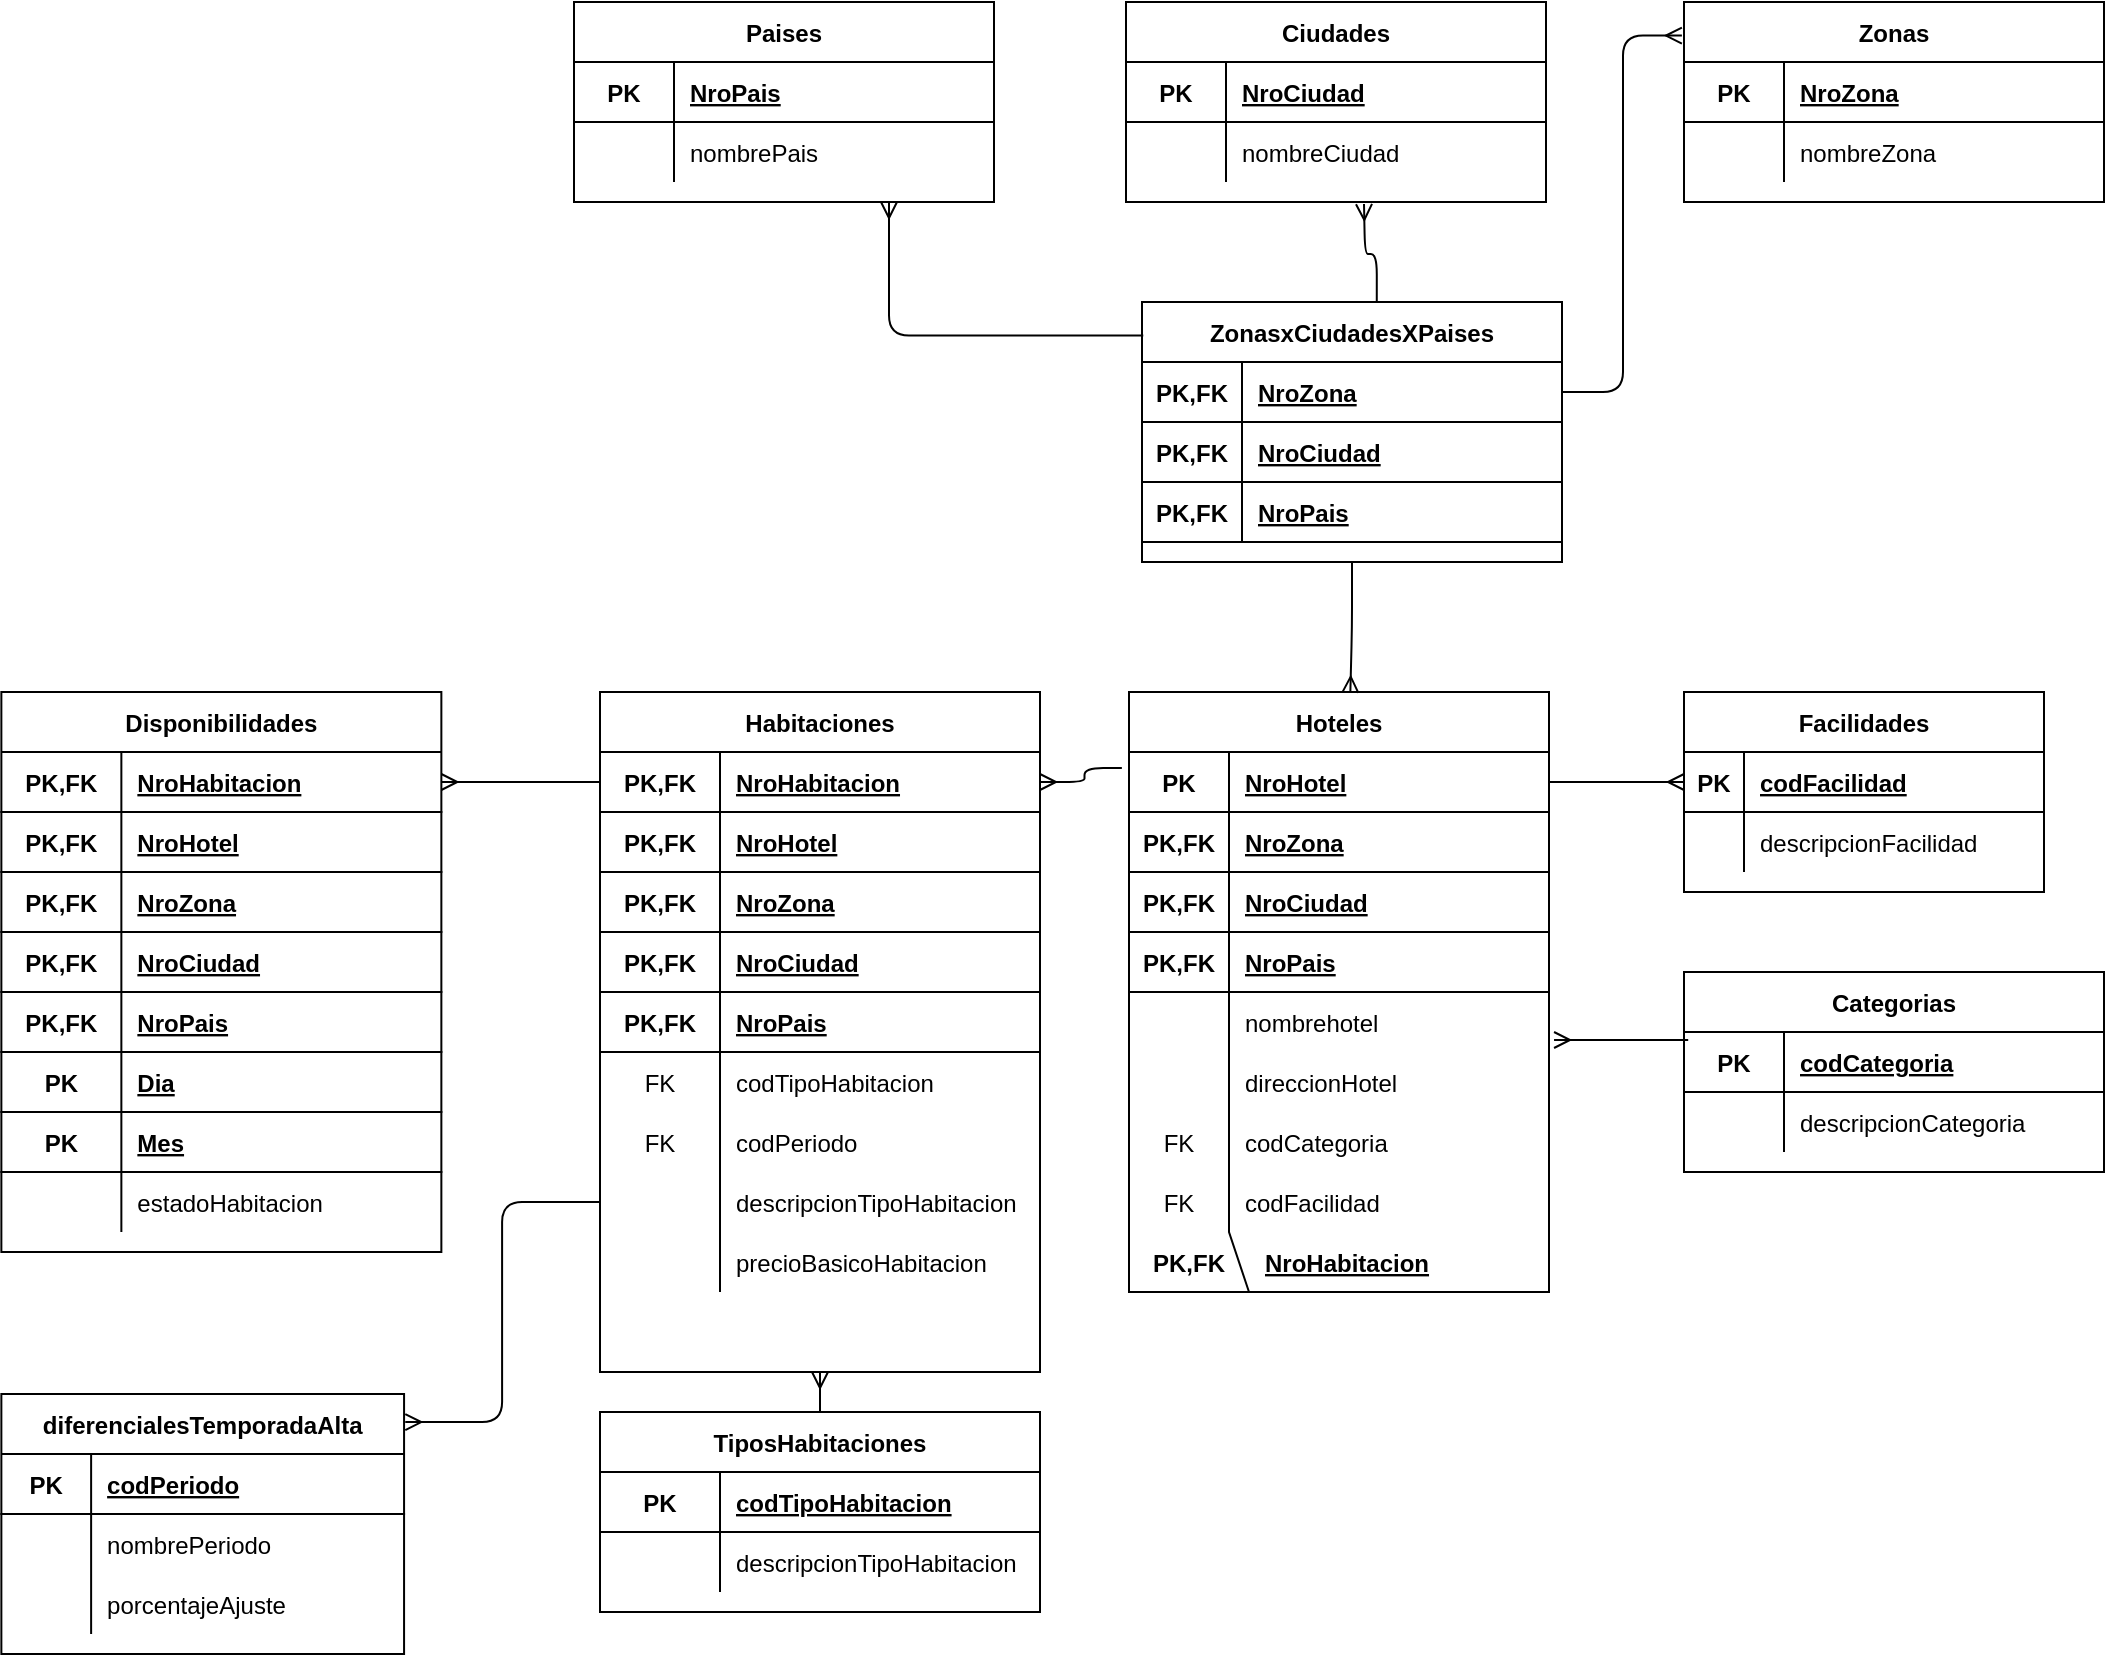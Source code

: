 <mxfile version="14.6.6" type="device"><diagram id="R2lEEEUBdFMjLlhIrx00" name="Page-1"><mxGraphModel dx="2831" dy="1453" grid="0" gridSize="10" guides="1" tooltips="1" connect="1" arrows="1" fold="1" page="0" pageScale="1" pageWidth="1600" pageHeight="900" math="0" shadow="0" extFonts="Permanent Marker^https://fonts.googleapis.com/css?family=Permanent+Marker"><root><mxCell id="0"/><mxCell id="1" parent="0"/><mxCell id="ud49Q8YPAc72J2hc70cK-5" value="Hoteles" style="shape=table;startSize=30;container=1;collapsible=1;childLayout=tableLayout;fixedRows=1;rowLines=0;fontStyle=1;align=center;resizeLast=1;" parent="1" vertex="1"><mxGeometry x="123.5" y="160" width="210" height="300" as="geometry"/></mxCell><mxCell id="ud49Q8YPAc72J2hc70cK-18" value="" style="shape=partialRectangle;collapsible=0;dropTarget=0;pointerEvents=0;fillColor=none;top=0;left=0;bottom=1;right=0;points=[[0,0.5],[1,0.5]];portConstraint=eastwest;" parent="ud49Q8YPAc72J2hc70cK-5" vertex="1"><mxGeometry y="30" width="210" height="30" as="geometry"/></mxCell><mxCell id="ud49Q8YPAc72J2hc70cK-19" value="PK" style="shape=partialRectangle;connectable=0;fillColor=none;top=0;left=0;bottom=0;right=0;fontStyle=1;overflow=hidden;" parent="ud49Q8YPAc72J2hc70cK-18" vertex="1"><mxGeometry width="50" height="30" as="geometry"/></mxCell><mxCell id="ud49Q8YPAc72J2hc70cK-20" value="NroHotel" style="shape=partialRectangle;connectable=0;fillColor=none;top=0;left=0;bottom=0;right=0;align=left;spacingLeft=6;fontStyle=5;overflow=hidden;" parent="ud49Q8YPAc72J2hc70cK-18" vertex="1"><mxGeometry x="50" width="160" height="30" as="geometry"/></mxCell><mxCell id="ud49Q8YPAc72J2hc70cK-24" value="" style="shape=partialRectangle;collapsible=0;dropTarget=0;pointerEvents=0;fillColor=none;top=0;left=0;bottom=1;right=0;points=[[0,0.5],[1,0.5]];portConstraint=eastwest;" parent="ud49Q8YPAc72J2hc70cK-5" vertex="1"><mxGeometry y="60" width="210" height="30" as="geometry"/></mxCell><mxCell id="ud49Q8YPAc72J2hc70cK-25" value="PK,FK" style="shape=partialRectangle;connectable=0;fillColor=none;top=0;left=0;bottom=0;right=0;fontStyle=1;overflow=hidden;" parent="ud49Q8YPAc72J2hc70cK-24" vertex="1"><mxGeometry width="50" height="30" as="geometry"/></mxCell><mxCell id="ud49Q8YPAc72J2hc70cK-26" value="NroZona" style="shape=partialRectangle;connectable=0;fillColor=none;top=0;left=0;bottom=0;right=0;align=left;spacingLeft=6;fontStyle=5;overflow=hidden;" parent="ud49Q8YPAc72J2hc70cK-24" vertex="1"><mxGeometry x="50" width="160" height="30" as="geometry"/></mxCell><mxCell id="ud49Q8YPAc72J2hc70cK-6" value="" style="shape=partialRectangle;collapsible=0;dropTarget=0;pointerEvents=0;fillColor=none;top=0;left=0;bottom=1;right=0;points=[[0,0.5],[1,0.5]];portConstraint=eastwest;" parent="ud49Q8YPAc72J2hc70cK-5" vertex="1"><mxGeometry y="90" width="210" height="30" as="geometry"/></mxCell><mxCell id="ud49Q8YPAc72J2hc70cK-7" value="PK,FK" style="shape=partialRectangle;connectable=0;fillColor=none;top=0;left=0;bottom=0;right=0;fontStyle=1;overflow=hidden;" parent="ud49Q8YPAc72J2hc70cK-6" vertex="1"><mxGeometry width="50" height="30" as="geometry"/></mxCell><mxCell id="ud49Q8YPAc72J2hc70cK-8" value="NroCiudad" style="shape=partialRectangle;connectable=0;fillColor=none;top=0;left=0;bottom=0;right=0;align=left;spacingLeft=6;fontStyle=5;overflow=hidden;" parent="ud49Q8YPAc72J2hc70cK-6" vertex="1"><mxGeometry x="50" width="160" height="30" as="geometry"/></mxCell><mxCell id="ud49Q8YPAc72J2hc70cK-21" value="" style="shape=partialRectangle;collapsible=0;dropTarget=0;pointerEvents=0;fillColor=none;top=0;left=0;bottom=1;right=0;points=[[0,0.5],[1,0.5]];portConstraint=eastwest;" parent="ud49Q8YPAc72J2hc70cK-5" vertex="1"><mxGeometry y="120" width="210" height="30" as="geometry"/></mxCell><mxCell id="ud49Q8YPAc72J2hc70cK-22" value="PK,FK" style="shape=partialRectangle;connectable=0;fillColor=none;top=0;left=0;bottom=0;right=0;fontStyle=1;overflow=hidden;" parent="ud49Q8YPAc72J2hc70cK-21" vertex="1"><mxGeometry width="50" height="30" as="geometry"/></mxCell><mxCell id="ud49Q8YPAc72J2hc70cK-23" value="NroPais" style="shape=partialRectangle;connectable=0;fillColor=none;top=0;left=0;bottom=0;right=0;align=left;spacingLeft=6;fontStyle=5;overflow=hidden;" parent="ud49Q8YPAc72J2hc70cK-21" vertex="1"><mxGeometry x="50" width="160" height="30" as="geometry"/></mxCell><mxCell id="ud49Q8YPAc72J2hc70cK-30" value="" style="shape=partialRectangle;collapsible=0;dropTarget=0;pointerEvents=0;fillColor=none;top=0;left=0;bottom=0;right=0;points=[[0,0.5],[1,0.5]];portConstraint=eastwest;" parent="ud49Q8YPAc72J2hc70cK-5" vertex="1"><mxGeometry y="150" width="210" height="30" as="geometry"/></mxCell><mxCell id="ud49Q8YPAc72J2hc70cK-31" value="" style="shape=partialRectangle;connectable=0;fillColor=none;top=0;left=0;bottom=0;right=0;editable=1;overflow=hidden;" parent="ud49Q8YPAc72J2hc70cK-30" vertex="1"><mxGeometry width="50" height="30" as="geometry"/></mxCell><mxCell id="ud49Q8YPAc72J2hc70cK-32" value="nombrehotel" style="shape=partialRectangle;connectable=0;fillColor=none;top=0;left=0;bottom=0;right=0;align=left;spacingLeft=6;overflow=hidden;" parent="ud49Q8YPAc72J2hc70cK-30" vertex="1"><mxGeometry x="50" width="160" height="30" as="geometry"/></mxCell><mxCell id="ud49Q8YPAc72J2hc70cK-45" value="" style="shape=partialRectangle;collapsible=0;dropTarget=0;pointerEvents=0;fillColor=none;top=0;left=0;bottom=0;right=0;points=[[0,0.5],[1,0.5]];portConstraint=eastwest;" parent="ud49Q8YPAc72J2hc70cK-5" vertex="1"><mxGeometry y="180" width="210" height="30" as="geometry"/></mxCell><mxCell id="ud49Q8YPAc72J2hc70cK-46" value="" style="shape=partialRectangle;connectable=0;fillColor=none;top=0;left=0;bottom=0;right=0;editable=1;overflow=hidden;" parent="ud49Q8YPAc72J2hc70cK-45" vertex="1"><mxGeometry width="50" height="30" as="geometry"/></mxCell><mxCell id="ud49Q8YPAc72J2hc70cK-47" value="direccionHotel" style="shape=partialRectangle;connectable=0;fillColor=none;top=0;left=0;bottom=0;right=0;align=left;spacingLeft=6;overflow=hidden;" parent="ud49Q8YPAc72J2hc70cK-45" vertex="1"><mxGeometry x="50" width="160" height="30" as="geometry"/></mxCell><mxCell id="ud49Q8YPAc72J2hc70cK-42" value="" style="shape=partialRectangle;collapsible=0;dropTarget=0;pointerEvents=0;fillColor=none;top=0;left=0;bottom=0;right=0;points=[[0,0.5],[1,0.5]];portConstraint=eastwest;" parent="ud49Q8YPAc72J2hc70cK-5" vertex="1"><mxGeometry y="210" width="210" height="30" as="geometry"/></mxCell><mxCell id="ud49Q8YPAc72J2hc70cK-43" value="FK" style="shape=partialRectangle;connectable=0;fillColor=none;top=0;left=0;bottom=0;right=0;editable=1;overflow=hidden;" parent="ud49Q8YPAc72J2hc70cK-42" vertex="1"><mxGeometry width="50" height="30" as="geometry"/></mxCell><mxCell id="ud49Q8YPAc72J2hc70cK-44" value="codCategoria" style="shape=partialRectangle;connectable=0;fillColor=none;top=0;left=0;bottom=0;right=0;align=left;spacingLeft=6;overflow=hidden;" parent="ud49Q8YPAc72J2hc70cK-42" vertex="1"><mxGeometry x="50" width="160" height="30" as="geometry"/></mxCell><mxCell id="GRppT_a6zEg-5Ivw6gBt-280" style="shape=partialRectangle;collapsible=0;dropTarget=0;pointerEvents=0;fillColor=none;top=0;left=0;bottom=0;right=0;points=[[0,0.5],[1,0.5]];portConstraint=eastwest;" parent="ud49Q8YPAc72J2hc70cK-5" vertex="1"><mxGeometry y="240" width="210" height="30" as="geometry"/></mxCell><mxCell id="GRppT_a6zEg-5Ivw6gBt-281" value="FK" style="shape=partialRectangle;connectable=0;fillColor=none;top=0;left=0;bottom=0;right=0;editable=1;overflow=hidden;" parent="GRppT_a6zEg-5Ivw6gBt-280" vertex="1"><mxGeometry width="50" height="30" as="geometry"/></mxCell><mxCell id="GRppT_a6zEg-5Ivw6gBt-282" value="codFacilidad" style="shape=partialRectangle;connectable=0;fillColor=none;top=0;left=0;bottom=0;right=0;align=left;spacingLeft=6;overflow=hidden;" parent="GRppT_a6zEg-5Ivw6gBt-280" vertex="1"><mxGeometry x="50" width="160" height="30" as="geometry"/></mxCell><mxCell id="2N5U84755fF5VxhjIjLR-12" value="" style="shape=partialRectangle;collapsible=0;dropTarget=0;pointerEvents=0;fillColor=none;top=0;left=0;bottom=1;right=0;points=[[0,0.5],[1,0.5]];portConstraint=eastwest;" vertex="1" parent="ud49Q8YPAc72J2hc70cK-5"><mxGeometry y="270" width="210" height="30" as="geometry"/></mxCell><mxCell id="2N5U84755fF5VxhjIjLR-13" value="PK,FK" style="shape=partialRectangle;connectable=0;fillColor=none;top=0;left=0;bottom=0;right=0;fontStyle=1;overflow=hidden;" vertex="1" parent="2N5U84755fF5VxhjIjLR-12"><mxGeometry width="60" height="30" as="geometry"/></mxCell><mxCell id="2N5U84755fF5VxhjIjLR-14" value="NroHabitacion" style="shape=partialRectangle;connectable=0;fillColor=none;top=0;left=0;bottom=0;right=0;align=left;spacingLeft=6;fontStyle=5;overflow=hidden;" vertex="1" parent="2N5U84755fF5VxhjIjLR-12"><mxGeometry x="60" width="150" height="30" as="geometry"/></mxCell><mxCell id="ud49Q8YPAc72J2hc70cK-79" value="Facilidades" style="shape=table;startSize=30;container=1;collapsible=1;childLayout=tableLayout;fixedRows=1;rowLines=0;fontStyle=1;align=center;resizeLast=1;" parent="1" vertex="1"><mxGeometry x="401" y="160" width="180" height="100" as="geometry"/></mxCell><mxCell id="ud49Q8YPAc72J2hc70cK-138" value="" style="shape=partialRectangle;collapsible=0;dropTarget=0;pointerEvents=0;fillColor=none;top=0;left=0;bottom=1;right=0;points=[[0,0.5],[1,0.5]];portConstraint=eastwest;" parent="ud49Q8YPAc72J2hc70cK-79" vertex="1"><mxGeometry y="30" width="180" height="30" as="geometry"/></mxCell><mxCell id="ud49Q8YPAc72J2hc70cK-139" value="PK" style="shape=partialRectangle;connectable=0;fillColor=none;top=0;left=0;bottom=0;right=0;fontStyle=1;overflow=hidden;" parent="ud49Q8YPAc72J2hc70cK-138" vertex="1"><mxGeometry width="30" height="30" as="geometry"/></mxCell><mxCell id="ud49Q8YPAc72J2hc70cK-140" value="codFacilidad" style="shape=partialRectangle;connectable=0;fillColor=none;top=0;left=0;bottom=0;right=0;align=left;spacingLeft=6;fontStyle=5;overflow=hidden;" parent="ud49Q8YPAc72J2hc70cK-138" vertex="1"><mxGeometry x="30" width="150" height="30" as="geometry"/></mxCell><mxCell id="ud49Q8YPAc72J2hc70cK-92" value="" style="shape=partialRectangle;collapsible=0;dropTarget=0;pointerEvents=0;fillColor=none;top=0;left=0;bottom=0;right=0;points=[[0,0.5],[1,0.5]];portConstraint=eastwest;" parent="ud49Q8YPAc72J2hc70cK-79" vertex="1"><mxGeometry y="60" width="180" height="30" as="geometry"/></mxCell><mxCell id="ud49Q8YPAc72J2hc70cK-93" value="" style="shape=partialRectangle;connectable=0;fillColor=none;top=0;left=0;bottom=0;right=0;editable=1;overflow=hidden;" parent="ud49Q8YPAc72J2hc70cK-92" vertex="1"><mxGeometry width="30" height="30" as="geometry"/></mxCell><mxCell id="ud49Q8YPAc72J2hc70cK-94" value="descripcionFacilidad" style="shape=partialRectangle;connectable=0;fillColor=none;top=0;left=0;bottom=0;right=0;align=left;spacingLeft=6;overflow=hidden;" parent="ud49Q8YPAc72J2hc70cK-92" vertex="1"><mxGeometry x="30" width="150" height="30" as="geometry"/></mxCell><mxCell id="ud49Q8YPAc72J2hc70cK-141" value="Habitaciones" style="shape=table;startSize=30;container=1;collapsible=1;childLayout=tableLayout;fixedRows=1;rowLines=0;fontStyle=1;align=center;resizeLast=1;" parent="1" vertex="1"><mxGeometry x="-141" y="160" width="220" height="340" as="geometry"/></mxCell><mxCell id="ud49Q8YPAc72J2hc70cK-145" value="" style="shape=partialRectangle;collapsible=0;dropTarget=0;pointerEvents=0;fillColor=none;top=0;left=0;bottom=1;right=0;points=[[0,0.5],[1,0.5]];portConstraint=eastwest;" parent="ud49Q8YPAc72J2hc70cK-141" vertex="1"><mxGeometry y="30" width="220" height="30" as="geometry"/></mxCell><mxCell id="ud49Q8YPAc72J2hc70cK-146" value="PK,FK" style="shape=partialRectangle;connectable=0;fillColor=none;top=0;left=0;bottom=0;right=0;fontStyle=1;overflow=hidden;" parent="ud49Q8YPAc72J2hc70cK-145" vertex="1"><mxGeometry width="60" height="30" as="geometry"/></mxCell><mxCell id="ud49Q8YPAc72J2hc70cK-147" value="NroHabitacion" style="shape=partialRectangle;connectable=0;fillColor=none;top=0;left=0;bottom=0;right=0;align=left;spacingLeft=6;fontStyle=5;overflow=hidden;" parent="ud49Q8YPAc72J2hc70cK-145" vertex="1"><mxGeometry x="60" width="160" height="30" as="geometry"/></mxCell><mxCell id="Iv6HNNKdU0eZBIquXY-6-1" style="shape=partialRectangle;collapsible=0;dropTarget=0;pointerEvents=0;fillColor=none;top=0;left=0;bottom=1;right=0;points=[[0,0.5],[1,0.5]];portConstraint=eastwest;" parent="ud49Q8YPAc72J2hc70cK-141" vertex="1"><mxGeometry y="60" width="220" height="30" as="geometry"/></mxCell><mxCell id="Iv6HNNKdU0eZBIquXY-6-2" value="PK,FK" style="shape=partialRectangle;connectable=0;fillColor=none;top=0;left=0;bottom=0;right=0;fontStyle=1;overflow=hidden;" parent="Iv6HNNKdU0eZBIquXY-6-1" vertex="1"><mxGeometry width="60" height="30" as="geometry"/></mxCell><mxCell id="Iv6HNNKdU0eZBIquXY-6-3" value="NroHotel" style="shape=partialRectangle;connectable=0;fillColor=none;top=0;left=0;bottom=0;right=0;align=left;spacingLeft=6;fontStyle=5;overflow=hidden;" parent="Iv6HNNKdU0eZBIquXY-6-1" vertex="1"><mxGeometry x="60" width="160" height="30" as="geometry"/></mxCell><mxCell id="Iv6HNNKdU0eZBIquXY-6-17" style="shape=partialRectangle;collapsible=0;dropTarget=0;pointerEvents=0;fillColor=none;top=0;left=0;bottom=1;right=0;points=[[0,0.5],[1,0.5]];portConstraint=eastwest;" parent="ud49Q8YPAc72J2hc70cK-141" vertex="1"><mxGeometry y="90" width="220" height="30" as="geometry"/></mxCell><mxCell id="Iv6HNNKdU0eZBIquXY-6-18" value="PK,FK" style="shape=partialRectangle;connectable=0;fillColor=none;top=0;left=0;bottom=0;right=0;fontStyle=1;overflow=hidden;" parent="Iv6HNNKdU0eZBIquXY-6-17" vertex="1"><mxGeometry width="60" height="30" as="geometry"/></mxCell><mxCell id="Iv6HNNKdU0eZBIquXY-6-19" value="NroZona" style="shape=partialRectangle;connectable=0;fillColor=none;top=0;left=0;bottom=0;right=0;align=left;spacingLeft=6;fontStyle=5;overflow=hidden;" parent="Iv6HNNKdU0eZBIquXY-6-17" vertex="1"><mxGeometry x="60" width="160" height="30" as="geometry"/></mxCell><mxCell id="Iv6HNNKdU0eZBIquXY-6-14" style="shape=partialRectangle;collapsible=0;dropTarget=0;pointerEvents=0;fillColor=none;top=0;left=0;bottom=1;right=0;points=[[0,0.5],[1,0.5]];portConstraint=eastwest;" parent="ud49Q8YPAc72J2hc70cK-141" vertex="1"><mxGeometry y="120" width="220" height="30" as="geometry"/></mxCell><mxCell id="Iv6HNNKdU0eZBIquXY-6-15" value="PK,FK" style="shape=partialRectangle;connectable=0;fillColor=none;top=0;left=0;bottom=0;right=0;fontStyle=1;overflow=hidden;" parent="Iv6HNNKdU0eZBIquXY-6-14" vertex="1"><mxGeometry width="60" height="30" as="geometry"/></mxCell><mxCell id="Iv6HNNKdU0eZBIquXY-6-16" value="NroCiudad" style="shape=partialRectangle;connectable=0;fillColor=none;top=0;left=0;bottom=0;right=0;align=left;spacingLeft=6;fontStyle=5;overflow=hidden;" parent="Iv6HNNKdU0eZBIquXY-6-14" vertex="1"><mxGeometry x="60" width="160" height="30" as="geometry"/></mxCell><mxCell id="Iv6HNNKdU0eZBIquXY-6-11" style="shape=partialRectangle;collapsible=0;dropTarget=0;pointerEvents=0;fillColor=none;top=0;left=0;bottom=1;right=0;points=[[0,0.5],[1,0.5]];portConstraint=eastwest;" parent="ud49Q8YPAc72J2hc70cK-141" vertex="1"><mxGeometry y="150" width="220" height="30" as="geometry"/></mxCell><mxCell id="Iv6HNNKdU0eZBIquXY-6-12" value="PK,FK" style="shape=partialRectangle;connectable=0;fillColor=none;top=0;left=0;bottom=0;right=0;fontStyle=1;overflow=hidden;" parent="Iv6HNNKdU0eZBIquXY-6-11" vertex="1"><mxGeometry width="60" height="30" as="geometry"/></mxCell><mxCell id="Iv6HNNKdU0eZBIquXY-6-13" value="NroPais" style="shape=partialRectangle;connectable=0;fillColor=none;top=0;left=0;bottom=0;right=0;align=left;spacingLeft=6;fontStyle=5;overflow=hidden;" parent="Iv6HNNKdU0eZBIquXY-6-11" vertex="1"><mxGeometry x="60" width="160" height="30" as="geometry"/></mxCell><mxCell id="ud49Q8YPAc72J2hc70cK-148" value="" style="shape=partialRectangle;collapsible=0;dropTarget=0;pointerEvents=0;fillColor=none;top=0;left=0;bottom=0;right=0;points=[[0,0.5],[1,0.5]];portConstraint=eastwest;" parent="ud49Q8YPAc72J2hc70cK-141" vertex="1"><mxGeometry y="180" width="220" height="30" as="geometry"/></mxCell><mxCell id="ud49Q8YPAc72J2hc70cK-149" value="FK" style="shape=partialRectangle;connectable=0;fillColor=none;top=0;left=0;bottom=0;right=0;editable=1;overflow=hidden;" parent="ud49Q8YPAc72J2hc70cK-148" vertex="1"><mxGeometry width="60" height="30" as="geometry"/></mxCell><mxCell id="ud49Q8YPAc72J2hc70cK-150" value="codTipoHabitacion" style="shape=partialRectangle;connectable=0;fillColor=none;top=0;left=0;bottom=0;right=0;align=left;spacingLeft=6;overflow=hidden;" parent="ud49Q8YPAc72J2hc70cK-148" vertex="1"><mxGeometry x="60" width="160" height="30" as="geometry"/></mxCell><mxCell id="GRppT_a6zEg-5Ivw6gBt-353" style="shape=partialRectangle;collapsible=0;dropTarget=0;pointerEvents=0;fillColor=none;top=0;left=0;bottom=0;right=0;points=[[0,0.5],[1,0.5]];portConstraint=eastwest;" parent="ud49Q8YPAc72J2hc70cK-141" vertex="1"><mxGeometry y="210" width="220" height="30" as="geometry"/></mxCell><mxCell id="GRppT_a6zEg-5Ivw6gBt-354" value="FK" style="shape=partialRectangle;connectable=0;fillColor=none;top=0;left=0;bottom=0;right=0;editable=1;overflow=hidden;" parent="GRppT_a6zEg-5Ivw6gBt-353" vertex="1"><mxGeometry width="60" height="30" as="geometry"/></mxCell><mxCell id="GRppT_a6zEg-5Ivw6gBt-355" value="codPeriodo" style="shape=partialRectangle;connectable=0;fillColor=none;top=0;left=0;bottom=0;right=0;align=left;spacingLeft=6;overflow=hidden;" parent="GRppT_a6zEg-5Ivw6gBt-353" vertex="1"><mxGeometry x="60" width="160" height="30" as="geometry"/></mxCell><mxCell id="ud49Q8YPAc72J2hc70cK-174" value="" style="shape=partialRectangle;collapsible=0;dropTarget=0;pointerEvents=0;fillColor=none;top=0;left=0;bottom=0;right=0;points=[[0,0.5],[1,0.5]];portConstraint=eastwest;" parent="ud49Q8YPAc72J2hc70cK-141" vertex="1"><mxGeometry y="240" width="220" height="30" as="geometry"/></mxCell><mxCell id="ud49Q8YPAc72J2hc70cK-175" value="" style="shape=partialRectangle;connectable=0;fillColor=none;top=0;left=0;bottom=0;right=0;editable=1;overflow=hidden;" parent="ud49Q8YPAc72J2hc70cK-174" vertex="1"><mxGeometry width="60" height="30" as="geometry"/></mxCell><mxCell id="ud49Q8YPAc72J2hc70cK-176" value="descripcionTipoHabitacion" style="shape=partialRectangle;connectable=0;fillColor=none;top=0;left=0;bottom=0;right=0;align=left;spacingLeft=6;overflow=hidden;" parent="ud49Q8YPAc72J2hc70cK-174" vertex="1"><mxGeometry x="60" width="160" height="30" as="geometry"/></mxCell><mxCell id="ud49Q8YPAc72J2hc70cK-177" value="" style="shape=partialRectangle;collapsible=0;dropTarget=0;pointerEvents=0;fillColor=none;top=0;left=0;bottom=0;right=0;points=[[0,0.5],[1,0.5]];portConstraint=eastwest;" parent="ud49Q8YPAc72J2hc70cK-141" vertex="1"><mxGeometry y="270" width="220" height="30" as="geometry"/></mxCell><mxCell id="ud49Q8YPAc72J2hc70cK-178" value="" style="shape=partialRectangle;connectable=0;fillColor=none;top=0;left=0;bottom=0;right=0;editable=1;overflow=hidden;" parent="ud49Q8YPAc72J2hc70cK-177" vertex="1"><mxGeometry width="60" height="30" as="geometry"/></mxCell><mxCell id="ud49Q8YPAc72J2hc70cK-179" value="precioBasicoHabitacion" style="shape=partialRectangle;connectable=0;fillColor=none;top=0;left=0;bottom=0;right=0;align=left;spacingLeft=6;overflow=hidden;" parent="ud49Q8YPAc72J2hc70cK-177" vertex="1"><mxGeometry x="60" width="160" height="30" as="geometry"/></mxCell><mxCell id="ud49Q8YPAc72J2hc70cK-213" value="diferencialesTemporadaAlta" style="shape=table;startSize=30;container=1;collapsible=1;childLayout=tableLayout;fixedRows=1;rowLines=0;fontStyle=1;align=center;resizeLast=1;" parent="1" vertex="1"><mxGeometry x="-440.32" y="511" width="201.353" height="130" as="geometry"/></mxCell><mxCell id="ud49Q8YPAc72J2hc70cK-214" value="" style="shape=partialRectangle;collapsible=0;dropTarget=0;pointerEvents=0;fillColor=none;top=0;left=0;bottom=1;right=0;points=[[0,0.5],[1,0.5]];portConstraint=eastwest;" parent="ud49Q8YPAc72J2hc70cK-213" vertex="1"><mxGeometry y="30" width="201.353" height="30" as="geometry"/></mxCell><mxCell id="ud49Q8YPAc72J2hc70cK-215" value="PK" style="shape=partialRectangle;connectable=0;fillColor=none;top=0;left=0;bottom=0;right=0;fontStyle=1;overflow=hidden;" parent="ud49Q8YPAc72J2hc70cK-214" vertex="1"><mxGeometry width="44.882" height="30" as="geometry"/></mxCell><mxCell id="ud49Q8YPAc72J2hc70cK-216" value="codPeriodo" style="shape=partialRectangle;connectable=0;fillColor=none;top=0;left=0;bottom=0;right=0;align=left;spacingLeft=6;fontStyle=5;overflow=hidden;" parent="ud49Q8YPAc72J2hc70cK-214" vertex="1"><mxGeometry x="44.882" width="156.471" height="30" as="geometry"/></mxCell><mxCell id="ud49Q8YPAc72J2hc70cK-217" value="" style="shape=partialRectangle;collapsible=0;dropTarget=0;pointerEvents=0;fillColor=none;top=0;left=0;bottom=0;right=0;points=[[0,0.5],[1,0.5]];portConstraint=eastwest;" parent="ud49Q8YPAc72J2hc70cK-213" vertex="1"><mxGeometry y="60" width="201.353" height="30" as="geometry"/></mxCell><mxCell id="ud49Q8YPAc72J2hc70cK-218" value="" style="shape=partialRectangle;connectable=0;fillColor=none;top=0;left=0;bottom=0;right=0;editable=1;overflow=hidden;" parent="ud49Q8YPAc72J2hc70cK-217" vertex="1"><mxGeometry width="44.882" height="30" as="geometry"/></mxCell><mxCell id="ud49Q8YPAc72J2hc70cK-219" value="nombrePeriodo" style="shape=partialRectangle;connectable=0;fillColor=none;top=0;left=0;bottom=0;right=0;align=left;spacingLeft=6;overflow=hidden;" parent="ud49Q8YPAc72J2hc70cK-217" vertex="1"><mxGeometry x="44.882" width="156.471" height="30" as="geometry"/></mxCell><mxCell id="ud49Q8YPAc72J2hc70cK-220" value="" style="shape=partialRectangle;collapsible=0;dropTarget=0;pointerEvents=0;fillColor=none;top=0;left=0;bottom=0;right=0;points=[[0,0.5],[1,0.5]];portConstraint=eastwest;" parent="ud49Q8YPAc72J2hc70cK-213" vertex="1"><mxGeometry y="90" width="201.353" height="30" as="geometry"/></mxCell><mxCell id="ud49Q8YPAc72J2hc70cK-221" value="" style="shape=partialRectangle;connectable=0;fillColor=none;top=0;left=0;bottom=0;right=0;editable=1;overflow=hidden;" parent="ud49Q8YPAc72J2hc70cK-220" vertex="1"><mxGeometry width="44.882" height="30" as="geometry"/></mxCell><mxCell id="ud49Q8YPAc72J2hc70cK-222" value="porcentajeAjuste" style="shape=partialRectangle;connectable=0;fillColor=none;top=0;left=0;bottom=0;right=0;align=left;spacingLeft=6;overflow=hidden;" parent="ud49Q8YPAc72J2hc70cK-220" vertex="1"><mxGeometry x="44.882" width="156.471" height="30" as="geometry"/></mxCell><mxCell id="GRppT_a6zEg-5Ivw6gBt-58" value="Disponibilidades" style="shape=table;startSize=30;container=1;collapsible=1;childLayout=tableLayout;fixedRows=1;rowLines=0;fontStyle=1;align=center;resizeLast=1;" parent="1" vertex="1"><mxGeometry x="-440.32" y="160" width="220" height="280" as="geometry"/></mxCell><mxCell id="GRppT_a6zEg-5Ivw6gBt-59" value="" style="shape=partialRectangle;collapsible=0;dropTarget=0;pointerEvents=0;fillColor=none;top=0;left=0;bottom=1;right=0;points=[[0,0.5],[1,0.5]];portConstraint=eastwest;" parent="GRppT_a6zEg-5Ivw6gBt-58" vertex="1"><mxGeometry y="30" width="220" height="30" as="geometry"/></mxCell><mxCell id="GRppT_a6zEg-5Ivw6gBt-60" value="PK,FK" style="shape=partialRectangle;connectable=0;fillColor=none;top=0;left=0;bottom=0;right=0;fontStyle=1;overflow=hidden;" parent="GRppT_a6zEg-5Ivw6gBt-59" vertex="1"><mxGeometry width="60" height="30" as="geometry"/></mxCell><mxCell id="GRppT_a6zEg-5Ivw6gBt-61" value="NroHabitacion" style="shape=partialRectangle;connectable=0;fillColor=none;top=0;left=0;bottom=0;right=0;align=left;spacingLeft=6;fontStyle=5;overflow=hidden;" parent="GRppT_a6zEg-5Ivw6gBt-59" vertex="1"><mxGeometry x="60" width="160" height="30" as="geometry"/></mxCell><mxCell id="GRppT_a6zEg-5Ivw6gBt-62" style="shape=partialRectangle;collapsible=0;dropTarget=0;pointerEvents=0;fillColor=none;top=0;left=0;bottom=1;right=0;points=[[0,0.5],[1,0.5]];portConstraint=eastwest;" parent="GRppT_a6zEg-5Ivw6gBt-58" vertex="1"><mxGeometry y="60" width="220" height="30" as="geometry"/></mxCell><mxCell id="GRppT_a6zEg-5Ivw6gBt-63" value="PK,FK" style="shape=partialRectangle;connectable=0;fillColor=none;top=0;left=0;bottom=0;right=0;fontStyle=1;overflow=hidden;" parent="GRppT_a6zEg-5Ivw6gBt-62" vertex="1"><mxGeometry width="60" height="30" as="geometry"/></mxCell><mxCell id="GRppT_a6zEg-5Ivw6gBt-64" value="NroHotel" style="shape=partialRectangle;connectable=0;fillColor=none;top=0;left=0;bottom=0;right=0;align=left;spacingLeft=6;fontStyle=5;overflow=hidden;" parent="GRppT_a6zEg-5Ivw6gBt-62" vertex="1"><mxGeometry x="60" width="160" height="30" as="geometry"/></mxCell><mxCell id="GRppT_a6zEg-5Ivw6gBt-65" style="shape=partialRectangle;collapsible=0;dropTarget=0;pointerEvents=0;fillColor=none;top=0;left=0;bottom=1;right=0;points=[[0,0.5],[1,0.5]];portConstraint=eastwest;" parent="GRppT_a6zEg-5Ivw6gBt-58" vertex="1"><mxGeometry y="90" width="220" height="30" as="geometry"/></mxCell><mxCell id="GRppT_a6zEg-5Ivw6gBt-66" value="PK,FK" style="shape=partialRectangle;connectable=0;fillColor=none;top=0;left=0;bottom=0;right=0;fontStyle=1;overflow=hidden;" parent="GRppT_a6zEg-5Ivw6gBt-65" vertex="1"><mxGeometry width="60" height="30" as="geometry"/></mxCell><mxCell id="GRppT_a6zEg-5Ivw6gBt-67" value="NroZona" style="shape=partialRectangle;connectable=0;fillColor=none;top=0;left=0;bottom=0;right=0;align=left;spacingLeft=6;fontStyle=5;overflow=hidden;" parent="GRppT_a6zEg-5Ivw6gBt-65" vertex="1"><mxGeometry x="60" width="160" height="30" as="geometry"/></mxCell><mxCell id="GRppT_a6zEg-5Ivw6gBt-68" style="shape=partialRectangle;collapsible=0;dropTarget=0;pointerEvents=0;fillColor=none;top=0;left=0;bottom=1;right=0;points=[[0,0.5],[1,0.5]];portConstraint=eastwest;" parent="GRppT_a6zEg-5Ivw6gBt-58" vertex="1"><mxGeometry y="120" width="220" height="30" as="geometry"/></mxCell><mxCell id="GRppT_a6zEg-5Ivw6gBt-69" value="PK,FK" style="shape=partialRectangle;connectable=0;fillColor=none;top=0;left=0;bottom=0;right=0;fontStyle=1;overflow=hidden;" parent="GRppT_a6zEg-5Ivw6gBt-68" vertex="1"><mxGeometry width="60" height="30" as="geometry"/></mxCell><mxCell id="GRppT_a6zEg-5Ivw6gBt-70" value="NroCiudad" style="shape=partialRectangle;connectable=0;fillColor=none;top=0;left=0;bottom=0;right=0;align=left;spacingLeft=6;fontStyle=5;overflow=hidden;" parent="GRppT_a6zEg-5Ivw6gBt-68" vertex="1"><mxGeometry x="60" width="160" height="30" as="geometry"/></mxCell><mxCell id="GRppT_a6zEg-5Ivw6gBt-71" style="shape=partialRectangle;collapsible=0;dropTarget=0;pointerEvents=0;fillColor=none;top=0;left=0;bottom=1;right=0;points=[[0,0.5],[1,0.5]];portConstraint=eastwest;" parent="GRppT_a6zEg-5Ivw6gBt-58" vertex="1"><mxGeometry y="150" width="220" height="30" as="geometry"/></mxCell><mxCell id="GRppT_a6zEg-5Ivw6gBt-72" value="PK,FK" style="shape=partialRectangle;connectable=0;fillColor=none;top=0;left=0;bottom=0;right=0;fontStyle=1;overflow=hidden;" parent="GRppT_a6zEg-5Ivw6gBt-71" vertex="1"><mxGeometry width="60" height="30" as="geometry"/></mxCell><mxCell id="GRppT_a6zEg-5Ivw6gBt-73" value="NroPais" style="shape=partialRectangle;connectable=0;fillColor=none;top=0;left=0;bottom=0;right=0;align=left;spacingLeft=6;fontStyle=5;overflow=hidden;" parent="GRppT_a6zEg-5Ivw6gBt-71" vertex="1"><mxGeometry x="60" width="160" height="30" as="geometry"/></mxCell><mxCell id="GRppT_a6zEg-5Ivw6gBt-119" style="shape=partialRectangle;collapsible=0;dropTarget=0;pointerEvents=0;fillColor=none;top=0;left=0;bottom=1;right=0;points=[[0,0.5],[1,0.5]];portConstraint=eastwest;" parent="GRppT_a6zEg-5Ivw6gBt-58" vertex="1"><mxGeometry y="180" width="220" height="30" as="geometry"/></mxCell><mxCell id="GRppT_a6zEg-5Ivw6gBt-120" value="PK" style="shape=partialRectangle;connectable=0;fillColor=none;top=0;left=0;bottom=0;right=0;fontStyle=1;overflow=hidden;" parent="GRppT_a6zEg-5Ivw6gBt-119" vertex="1"><mxGeometry width="60" height="30" as="geometry"/></mxCell><mxCell id="GRppT_a6zEg-5Ivw6gBt-121" value="Dia" style="shape=partialRectangle;connectable=0;fillColor=none;top=0;left=0;bottom=0;right=0;align=left;spacingLeft=6;fontStyle=5;overflow=hidden;" parent="GRppT_a6zEg-5Ivw6gBt-119" vertex="1"><mxGeometry x="60" width="160" height="30" as="geometry"/></mxCell><mxCell id="GRppT_a6zEg-5Ivw6gBt-356" style="shape=partialRectangle;collapsible=0;dropTarget=0;pointerEvents=0;fillColor=none;top=0;left=0;bottom=1;right=0;points=[[0,0.5],[1,0.5]];portConstraint=eastwest;" parent="GRppT_a6zEg-5Ivw6gBt-58" vertex="1"><mxGeometry y="210" width="220" height="30" as="geometry"/></mxCell><mxCell id="GRppT_a6zEg-5Ivw6gBt-357" value="PK" style="shape=partialRectangle;connectable=0;fillColor=none;top=0;left=0;bottom=0;right=0;fontStyle=1;overflow=hidden;" parent="GRppT_a6zEg-5Ivw6gBt-356" vertex="1"><mxGeometry width="60" height="30" as="geometry"/></mxCell><mxCell id="GRppT_a6zEg-5Ivw6gBt-358" value="Mes" style="shape=partialRectangle;connectable=0;fillColor=none;top=0;left=0;bottom=0;right=0;align=left;spacingLeft=6;fontStyle=5;overflow=hidden;" parent="GRppT_a6zEg-5Ivw6gBt-356" vertex="1"><mxGeometry x="60" width="160" height="30" as="geometry"/></mxCell><mxCell id="GRppT_a6zEg-5Ivw6gBt-90" style="shape=partialRectangle;collapsible=0;dropTarget=0;pointerEvents=0;fillColor=none;top=0;left=0;bottom=0;right=0;points=[[0,0.5],[1,0.5]];portConstraint=eastwest;" parent="GRppT_a6zEg-5Ivw6gBt-58" vertex="1"><mxGeometry y="240" width="220" height="30" as="geometry"/></mxCell><mxCell id="GRppT_a6zEg-5Ivw6gBt-91" style="shape=partialRectangle;connectable=0;fillColor=none;top=0;left=0;bottom=0;right=0;editable=1;overflow=hidden;" parent="GRppT_a6zEg-5Ivw6gBt-90" vertex="1"><mxGeometry width="60" height="30" as="geometry"/></mxCell><mxCell id="GRppT_a6zEg-5Ivw6gBt-92" value="estadoHabitacion" style="shape=partialRectangle;connectable=0;fillColor=none;top=0;left=0;bottom=0;right=0;align=left;spacingLeft=6;overflow=hidden;" parent="GRppT_a6zEg-5Ivw6gBt-90" vertex="1"><mxGeometry x="60" width="160" height="30" as="geometry"/></mxCell><mxCell id="GRppT_a6zEg-5Ivw6gBt-219" value="Categorias" style="shape=table;startSize=30;container=1;collapsible=1;childLayout=tableLayout;fixedRows=1;rowLines=0;fontStyle=1;align=center;resizeLast=1;" parent="1" vertex="1"><mxGeometry x="401" y="300" width="210" height="100" as="geometry"/></mxCell><mxCell id="GRppT_a6zEg-5Ivw6gBt-220" value="" style="shape=partialRectangle;collapsible=0;dropTarget=0;pointerEvents=0;fillColor=none;top=0;left=0;bottom=1;right=0;points=[[0,0.5],[1,0.5]];portConstraint=eastwest;" parent="GRppT_a6zEg-5Ivw6gBt-219" vertex="1"><mxGeometry y="30" width="210" height="30" as="geometry"/></mxCell><mxCell id="GRppT_a6zEg-5Ivw6gBt-221" value="PK" style="shape=partialRectangle;connectable=0;fillColor=none;top=0;left=0;bottom=0;right=0;fontStyle=1;overflow=hidden;" parent="GRppT_a6zEg-5Ivw6gBt-220" vertex="1"><mxGeometry width="50" height="30" as="geometry"/></mxCell><mxCell id="GRppT_a6zEg-5Ivw6gBt-222" value="codCategoria" style="shape=partialRectangle;connectable=0;fillColor=none;top=0;left=0;bottom=0;right=0;align=left;spacingLeft=6;fontStyle=5;overflow=hidden;" parent="GRppT_a6zEg-5Ivw6gBt-220" vertex="1"><mxGeometry x="50" width="160" height="30" as="geometry"/></mxCell><mxCell id="GRppT_a6zEg-5Ivw6gBt-250" value="" style="shape=partialRectangle;collapsible=0;dropTarget=0;pointerEvents=0;fillColor=none;top=0;left=0;bottom=0;right=0;points=[[0,0.5],[1,0.5]];portConstraint=eastwest;" parent="GRppT_a6zEg-5Ivw6gBt-219" vertex="1"><mxGeometry y="60" width="210" height="30" as="geometry"/></mxCell><mxCell id="GRppT_a6zEg-5Ivw6gBt-251" value="" style="shape=partialRectangle;connectable=0;fillColor=none;top=0;left=0;bottom=0;right=0;editable=1;overflow=hidden;" parent="GRppT_a6zEg-5Ivw6gBt-250" vertex="1"><mxGeometry width="50" height="30" as="geometry"/></mxCell><mxCell id="GRppT_a6zEg-5Ivw6gBt-252" value="descripcionCategoria" style="shape=partialRectangle;connectable=0;fillColor=none;top=0;left=0;bottom=0;right=0;align=left;spacingLeft=6;overflow=hidden;" parent="GRppT_a6zEg-5Ivw6gBt-250" vertex="1"><mxGeometry x="50" width="160" height="30" as="geometry"/></mxCell><mxCell id="GRppT_a6zEg-5Ivw6gBt-254" value="TiposHabitaciones" style="shape=table;startSize=30;container=1;collapsible=1;childLayout=tableLayout;fixedRows=1;rowLines=0;fontStyle=1;align=center;resizeLast=1;" parent="1" vertex="1"><mxGeometry x="-141" y="520" width="220" height="100" as="geometry"/></mxCell><mxCell id="GRppT_a6zEg-5Ivw6gBt-258" style="shape=partialRectangle;collapsible=0;dropTarget=0;pointerEvents=0;fillColor=none;top=0;left=0;bottom=1;right=0;points=[[0,0.5],[1,0.5]];portConstraint=eastwest;" parent="GRppT_a6zEg-5Ivw6gBt-254" vertex="1"><mxGeometry y="30" width="220" height="30" as="geometry"/></mxCell><mxCell id="GRppT_a6zEg-5Ivw6gBt-259" value="PK" style="shape=partialRectangle;connectable=0;fillColor=none;top=0;left=0;bottom=0;right=0;fontStyle=1;overflow=hidden;" parent="GRppT_a6zEg-5Ivw6gBt-258" vertex="1"><mxGeometry width="60" height="30" as="geometry"/></mxCell><mxCell id="GRppT_a6zEg-5Ivw6gBt-260" value="codTipoHabitacion" style="shape=partialRectangle;connectable=0;fillColor=none;top=0;left=0;bottom=0;right=0;align=left;spacingLeft=6;fontStyle=5;overflow=hidden;" parent="GRppT_a6zEg-5Ivw6gBt-258" vertex="1"><mxGeometry x="60" width="160" height="30" as="geometry"/></mxCell><mxCell id="GRppT_a6zEg-5Ivw6gBt-273" value="" style="shape=partialRectangle;collapsible=0;dropTarget=0;pointerEvents=0;fillColor=none;top=0;left=0;bottom=0;right=0;points=[[0,0.5],[1,0.5]];portConstraint=eastwest;" parent="GRppT_a6zEg-5Ivw6gBt-254" vertex="1"><mxGeometry y="60" width="220" height="30" as="geometry"/></mxCell><mxCell id="GRppT_a6zEg-5Ivw6gBt-274" value="" style="shape=partialRectangle;connectable=0;fillColor=none;top=0;left=0;bottom=0;right=0;editable=1;overflow=hidden;" parent="GRppT_a6zEg-5Ivw6gBt-273" vertex="1"><mxGeometry width="60" height="30" as="geometry"/></mxCell><mxCell id="GRppT_a6zEg-5Ivw6gBt-275" value="descripcionTipoHabitacion" style="shape=partialRectangle;connectable=0;fillColor=none;top=0;left=0;bottom=0;right=0;align=left;spacingLeft=6;overflow=hidden;" parent="GRppT_a6zEg-5Ivw6gBt-273" vertex="1"><mxGeometry x="60" width="160" height="30" as="geometry"/></mxCell><mxCell id="GRppT_a6zEg-5Ivw6gBt-283" value="Paises" style="shape=table;startSize=30;container=1;collapsible=1;childLayout=tableLayout;fixedRows=1;rowLines=0;fontStyle=1;align=center;resizeLast=1;" parent="1" vertex="1"><mxGeometry x="-154" y="-185" width="210" height="100" as="geometry"/></mxCell><mxCell id="GRppT_a6zEg-5Ivw6gBt-293" value="" style="shape=partialRectangle;collapsible=0;dropTarget=0;pointerEvents=0;fillColor=none;top=0;left=0;bottom=1;right=0;points=[[0,0.5],[1,0.5]];portConstraint=eastwest;" parent="GRppT_a6zEg-5Ivw6gBt-283" vertex="1"><mxGeometry y="30" width="210" height="30" as="geometry"/></mxCell><mxCell id="GRppT_a6zEg-5Ivw6gBt-294" value="PK" style="shape=partialRectangle;connectable=0;fillColor=none;top=0;left=0;bottom=0;right=0;fontStyle=1;overflow=hidden;" parent="GRppT_a6zEg-5Ivw6gBt-293" vertex="1"><mxGeometry width="50" height="30" as="geometry"/></mxCell><mxCell id="GRppT_a6zEg-5Ivw6gBt-295" value="NroPais" style="shape=partialRectangle;connectable=0;fillColor=none;top=0;left=0;bottom=0;right=0;align=left;spacingLeft=6;fontStyle=5;overflow=hidden;" parent="GRppT_a6zEg-5Ivw6gBt-293" vertex="1"><mxGeometry x="50" width="160" height="30" as="geometry"/></mxCell><mxCell id="GRppT_a6zEg-5Ivw6gBt-305" value="" style="shape=partialRectangle;collapsible=0;dropTarget=0;pointerEvents=0;fillColor=none;top=0;left=0;bottom=0;right=0;points=[[0,0.5],[1,0.5]];portConstraint=eastwest;" parent="GRppT_a6zEg-5Ivw6gBt-283" vertex="1"><mxGeometry y="60" width="210" height="30" as="geometry"/></mxCell><mxCell id="GRppT_a6zEg-5Ivw6gBt-306" value="" style="shape=partialRectangle;connectable=0;fillColor=none;top=0;left=0;bottom=0;right=0;editable=1;overflow=hidden;" parent="GRppT_a6zEg-5Ivw6gBt-305" vertex="1"><mxGeometry width="50" height="30" as="geometry"/></mxCell><mxCell id="GRppT_a6zEg-5Ivw6gBt-307" value="nombrePais" style="shape=partialRectangle;connectable=0;fillColor=none;top=0;left=0;bottom=0;right=0;align=left;spacingLeft=6;overflow=hidden;" parent="GRppT_a6zEg-5Ivw6gBt-305" vertex="1"><mxGeometry x="50" width="160" height="30" as="geometry"/></mxCell><mxCell id="GRppT_a6zEg-5Ivw6gBt-318" value="Ciudades" style="shape=table;startSize=30;container=1;collapsible=1;childLayout=tableLayout;fixedRows=1;rowLines=0;fontStyle=1;align=center;resizeLast=1;" parent="1" vertex="1"><mxGeometry x="122" y="-185" width="210" height="100" as="geometry"/></mxCell><mxCell id="GRppT_a6zEg-5Ivw6gBt-319" value="" style="shape=partialRectangle;collapsible=0;dropTarget=0;pointerEvents=0;fillColor=none;top=0;left=0;bottom=1;right=0;points=[[0,0.5],[1,0.5]];portConstraint=eastwest;" parent="GRppT_a6zEg-5Ivw6gBt-318" vertex="1"><mxGeometry y="30" width="210" height="30" as="geometry"/></mxCell><mxCell id="GRppT_a6zEg-5Ivw6gBt-320" value="PK" style="shape=partialRectangle;connectable=0;fillColor=none;top=0;left=0;bottom=0;right=0;fontStyle=1;overflow=hidden;" parent="GRppT_a6zEg-5Ivw6gBt-319" vertex="1"><mxGeometry width="50" height="30" as="geometry"/></mxCell><mxCell id="GRppT_a6zEg-5Ivw6gBt-321" value="NroCiudad" style="shape=partialRectangle;connectable=0;fillColor=none;top=0;left=0;bottom=0;right=0;align=left;spacingLeft=6;fontStyle=5;overflow=hidden;" parent="GRppT_a6zEg-5Ivw6gBt-319" vertex="1"><mxGeometry x="50" width="160" height="30" as="geometry"/></mxCell><mxCell id="GRppT_a6zEg-5Ivw6gBt-322" value="" style="shape=partialRectangle;collapsible=0;dropTarget=0;pointerEvents=0;fillColor=none;top=0;left=0;bottom=0;right=0;points=[[0,0.5],[1,0.5]];portConstraint=eastwest;" parent="GRppT_a6zEg-5Ivw6gBt-318" vertex="1"><mxGeometry y="60" width="210" height="30" as="geometry"/></mxCell><mxCell id="GRppT_a6zEg-5Ivw6gBt-323" value="" style="shape=partialRectangle;connectable=0;fillColor=none;top=0;left=0;bottom=0;right=0;editable=1;overflow=hidden;" parent="GRppT_a6zEg-5Ivw6gBt-322" vertex="1"><mxGeometry width="50" height="30" as="geometry"/></mxCell><mxCell id="GRppT_a6zEg-5Ivw6gBt-324" value="nombreCiudad" style="shape=partialRectangle;connectable=0;fillColor=none;top=0;left=0;bottom=0;right=0;align=left;spacingLeft=6;overflow=hidden;" parent="GRppT_a6zEg-5Ivw6gBt-322" vertex="1"><mxGeometry x="50" width="160" height="30" as="geometry"/></mxCell><mxCell id="GRppT_a6zEg-5Ivw6gBt-326" value="Zonas" style="shape=table;startSize=30;container=1;collapsible=1;childLayout=tableLayout;fixedRows=1;rowLines=0;fontStyle=1;align=center;resizeLast=1;" parent="1" vertex="1"><mxGeometry x="401" y="-185" width="210" height="100" as="geometry"/></mxCell><mxCell id="GRppT_a6zEg-5Ivw6gBt-327" value="" style="shape=partialRectangle;collapsible=0;dropTarget=0;pointerEvents=0;fillColor=none;top=0;left=0;bottom=1;right=0;points=[[0,0.5],[1,0.5]];portConstraint=eastwest;" parent="GRppT_a6zEg-5Ivw6gBt-326" vertex="1"><mxGeometry y="30" width="210" height="30" as="geometry"/></mxCell><mxCell id="GRppT_a6zEg-5Ivw6gBt-328" value="PK" style="shape=partialRectangle;connectable=0;fillColor=none;top=0;left=0;bottom=0;right=0;fontStyle=1;overflow=hidden;" parent="GRppT_a6zEg-5Ivw6gBt-327" vertex="1"><mxGeometry width="50" height="30" as="geometry"/></mxCell><mxCell id="GRppT_a6zEg-5Ivw6gBt-329" value="NroZona" style="shape=partialRectangle;connectable=0;fillColor=none;top=0;left=0;bottom=0;right=0;align=left;spacingLeft=6;fontStyle=5;overflow=hidden;" parent="GRppT_a6zEg-5Ivw6gBt-327" vertex="1"><mxGeometry x="50" width="160" height="30" as="geometry"/></mxCell><mxCell id="GRppT_a6zEg-5Ivw6gBt-330" value="" style="shape=partialRectangle;collapsible=0;dropTarget=0;pointerEvents=0;fillColor=none;top=0;left=0;bottom=0;right=0;points=[[0,0.5],[1,0.5]];portConstraint=eastwest;" parent="GRppT_a6zEg-5Ivw6gBt-326" vertex="1"><mxGeometry y="60" width="210" height="30" as="geometry"/></mxCell><mxCell id="GRppT_a6zEg-5Ivw6gBt-331" value="" style="shape=partialRectangle;connectable=0;fillColor=none;top=0;left=0;bottom=0;right=0;editable=1;overflow=hidden;" parent="GRppT_a6zEg-5Ivw6gBt-330" vertex="1"><mxGeometry width="50" height="30" as="geometry"/></mxCell><mxCell id="GRppT_a6zEg-5Ivw6gBt-332" value="nombreZona" style="shape=partialRectangle;connectable=0;fillColor=none;top=0;left=0;bottom=0;right=0;align=left;spacingLeft=6;overflow=hidden;" parent="GRppT_a6zEg-5Ivw6gBt-330" vertex="1"><mxGeometry x="50" width="160" height="30" as="geometry"/></mxCell><mxCell id="GRppT_a6zEg-5Ivw6gBt-334" value="ZonasxCiudadesXPaises" style="shape=table;startSize=30;container=1;collapsible=1;childLayout=tableLayout;fixedRows=1;rowLines=0;fontStyle=1;align=center;resizeLast=1;" parent="1" vertex="1"><mxGeometry x="130" y="-35" width="210" height="130" as="geometry"/></mxCell><mxCell id="GRppT_a6zEg-5Ivw6gBt-335" value="" style="shape=partialRectangle;collapsible=0;dropTarget=0;pointerEvents=0;fillColor=none;top=0;left=0;bottom=1;right=0;points=[[0,0.5],[1,0.5]];portConstraint=eastwest;" parent="GRppT_a6zEg-5Ivw6gBt-334" vertex="1"><mxGeometry y="30" width="210" height="30" as="geometry"/></mxCell><mxCell id="GRppT_a6zEg-5Ivw6gBt-336" value="PK,FK" style="shape=partialRectangle;connectable=0;fillColor=none;top=0;left=0;bottom=0;right=0;fontStyle=1;overflow=hidden;" parent="GRppT_a6zEg-5Ivw6gBt-335" vertex="1"><mxGeometry width="50" height="30" as="geometry"/></mxCell><mxCell id="GRppT_a6zEg-5Ivw6gBt-337" value="NroZona" style="shape=partialRectangle;connectable=0;fillColor=none;top=0;left=0;bottom=0;right=0;align=left;spacingLeft=6;fontStyle=5;overflow=hidden;" parent="GRppT_a6zEg-5Ivw6gBt-335" vertex="1"><mxGeometry x="50" width="160" height="30" as="geometry"/></mxCell><mxCell id="GRppT_a6zEg-5Ivw6gBt-342" style="shape=partialRectangle;collapsible=0;dropTarget=0;pointerEvents=0;fillColor=none;top=0;left=0;bottom=1;right=0;points=[[0,0.5],[1,0.5]];portConstraint=eastwest;" parent="GRppT_a6zEg-5Ivw6gBt-334" vertex="1"><mxGeometry y="60" width="210" height="30" as="geometry"/></mxCell><mxCell id="GRppT_a6zEg-5Ivw6gBt-343" value="PK,FK" style="shape=partialRectangle;connectable=0;fillColor=none;top=0;left=0;bottom=0;right=0;fontStyle=1;overflow=hidden;" parent="GRppT_a6zEg-5Ivw6gBt-342" vertex="1"><mxGeometry width="50" height="30" as="geometry"/></mxCell><mxCell id="GRppT_a6zEg-5Ivw6gBt-344" value="NroCiudad" style="shape=partialRectangle;connectable=0;fillColor=none;top=0;left=0;bottom=0;right=0;align=left;spacingLeft=6;fontStyle=5;overflow=hidden;" parent="GRppT_a6zEg-5Ivw6gBt-342" vertex="1"><mxGeometry x="50" width="160" height="30" as="geometry"/></mxCell><mxCell id="GRppT_a6zEg-5Ivw6gBt-345" style="shape=partialRectangle;collapsible=0;dropTarget=0;pointerEvents=0;fillColor=none;top=0;left=0;bottom=1;right=0;points=[[0,0.5],[1,0.5]];portConstraint=eastwest;" parent="GRppT_a6zEg-5Ivw6gBt-334" vertex="1"><mxGeometry y="90" width="210" height="30" as="geometry"/></mxCell><mxCell id="GRppT_a6zEg-5Ivw6gBt-346" value="PK,FK" style="shape=partialRectangle;connectable=0;fillColor=none;top=0;left=0;bottom=0;right=0;fontStyle=1;overflow=hidden;" parent="GRppT_a6zEg-5Ivw6gBt-345" vertex="1"><mxGeometry width="50" height="30" as="geometry"/></mxCell><mxCell id="GRppT_a6zEg-5Ivw6gBt-347" value="NroPais" style="shape=partialRectangle;connectable=0;fillColor=none;top=0;left=0;bottom=0;right=0;align=left;spacingLeft=6;fontStyle=5;overflow=hidden;" parent="GRppT_a6zEg-5Ivw6gBt-345" vertex="1"><mxGeometry x="50" width="160" height="30" as="geometry"/></mxCell><mxCell id="2N5U84755fF5VxhjIjLR-1" value="" style="fontSize=12;html=1;endArrow=ERmany;exitX=0.01;exitY=0.133;exitDx=0;exitDy=0;exitPerimeter=0;entryX=1.012;entryY=0.8;entryDx=0;entryDy=0;entryPerimeter=0;edgeStyle=orthogonalEdgeStyle;" edge="1" parent="1" source="GRppT_a6zEg-5Ivw6gBt-220" target="ud49Q8YPAc72J2hc70cK-30"><mxGeometry width="100" height="100" relative="1" as="geometry"><mxPoint x="355" y="585" as="sourcePoint"/><mxPoint x="483" y="585" as="targetPoint"/></mxGeometry></mxCell><mxCell id="2N5U84755fF5VxhjIjLR-3" value="" style="fontSize=12;html=1;endArrow=ERmany;exitX=0.5;exitY=1;exitDx=0;exitDy=0;entryX=0.527;entryY=0.001;entryDx=0;entryDy=0;entryPerimeter=0;edgeStyle=orthogonalEdgeStyle;" edge="1" parent="1" source="GRppT_a6zEg-5Ivw6gBt-334" target="ud49Q8YPAc72J2hc70cK-5"><mxGeometry width="100" height="100" relative="1" as="geometry"><mxPoint x="481" y="125" as="sourcePoint"/><mxPoint x="581" y="25" as="targetPoint"/></mxGeometry></mxCell><mxCell id="2N5U84755fF5VxhjIjLR-4" value="" style="fontSize=12;html=1;endArrow=ERmany;exitX=0.003;exitY=0.129;exitDx=0;exitDy=0;entryX=0.75;entryY=1;entryDx=0;entryDy=0;exitPerimeter=0;edgeStyle=orthogonalEdgeStyle;" edge="1" parent="1" source="GRppT_a6zEg-5Ivw6gBt-334" target="GRppT_a6zEg-5Ivw6gBt-283"><mxGeometry width="100" height="100" relative="1" as="geometry"><mxPoint x="238.5" y="100" as="sourcePoint"/><mxPoint x="244.17" y="170.28" as="targetPoint"/></mxGeometry></mxCell><mxCell id="2N5U84755fF5VxhjIjLR-5" value="" style="fontSize=12;html=1;endArrow=ERmany;exitX=0.559;exitY=0.001;exitDx=0;exitDy=0;exitPerimeter=0;edgeStyle=orthogonalEdgeStyle;" edge="1" parent="1" source="GRppT_a6zEg-5Ivw6gBt-334"><mxGeometry width="100" height="100" relative="1" as="geometry"><mxPoint x="248.5" y="110" as="sourcePoint"/><mxPoint x="241" y="-84" as="targetPoint"/></mxGeometry></mxCell><mxCell id="2N5U84755fF5VxhjIjLR-6" value="" style="fontSize=12;html=1;endArrow=ERmany;exitX=1;exitY=0.5;exitDx=0;exitDy=0;entryX=-0.005;entryY=0.168;entryDx=0;entryDy=0;entryPerimeter=0;edgeStyle=orthogonalEdgeStyle;" edge="1" parent="1" source="GRppT_a6zEg-5Ivw6gBt-335" target="GRppT_a6zEg-5Ivw6gBt-326"><mxGeometry width="100" height="100" relative="1" as="geometry"><mxPoint x="258.5" y="120" as="sourcePoint"/><mxPoint x="264.17" y="190.28" as="targetPoint"/></mxGeometry></mxCell><mxCell id="2N5U84755fF5VxhjIjLR-7" value="" style="fontSize=12;html=1;endArrow=ERmany;exitX=-0.017;exitY=0.267;exitDx=0;exitDy=0;entryX=1;entryY=0.5;entryDx=0;entryDy=0;exitPerimeter=0;edgeStyle=orthogonalEdgeStyle;" edge="1" parent="1" source="ud49Q8YPAc72J2hc70cK-18" target="ud49Q8YPAc72J2hc70cK-145"><mxGeometry width="100" height="100" relative="1" as="geometry"><mxPoint x="134.13" y="-13.23" as="sourcePoint"/><mxPoint x="13.5" y="-75" as="targetPoint"/></mxGeometry></mxCell><mxCell id="2N5U84755fF5VxhjIjLR-8" value="" style="fontSize=12;html=1;endArrow=ERmany;exitX=0;exitY=0.5;exitDx=0;exitDy=0;entryX=1;entryY=0.5;entryDx=0;entryDy=0;edgeStyle=orthogonalEdgeStyle;" edge="1" parent="1" source="ud49Q8YPAc72J2hc70cK-145" target="GRppT_a6zEg-5Ivw6gBt-59"><mxGeometry width="100" height="100" relative="1" as="geometry"><mxPoint x="-117.37" y="90.0" as="sourcePoint"/><mxPoint x="-238" y="28.23" as="targetPoint"/></mxGeometry></mxCell><mxCell id="2N5U84755fF5VxhjIjLR-9" value="" style="fontSize=12;html=1;endArrow=ERmany;exitX=0;exitY=0.5;exitDx=0;exitDy=0;entryX=1.003;entryY=0.108;entryDx=0;entryDy=0;entryPerimeter=0;edgeStyle=orthogonalEdgeStyle;" edge="1" parent="1" source="ud49Q8YPAc72J2hc70cK-174" target="ud49Q8YPAc72J2hc70cK-213"><mxGeometry width="100" height="100" relative="1" as="geometry"><mxPoint x="-20.37" y="750.77" as="sourcePoint"/><mxPoint x="-141" y="689" as="targetPoint"/></mxGeometry></mxCell><mxCell id="2N5U84755fF5VxhjIjLR-10" value="" style="fontSize=12;html=1;endArrow=ERmany;exitX=1;exitY=0.5;exitDx=0;exitDy=0;entryX=0;entryY=0.5;entryDx=0;entryDy=0;edgeStyle=orthogonalEdgeStyle;" edge="1" parent="1" source="ud49Q8YPAc72J2hc70cK-18" target="ud49Q8YPAc72J2hc70cK-138"><mxGeometry width="100" height="100" relative="1" as="geometry"><mxPoint x="806.63" y="236.77" as="sourcePoint"/><mxPoint x="686" y="175" as="targetPoint"/></mxGeometry></mxCell><mxCell id="2N5U84755fF5VxhjIjLR-11" value="" style="fontSize=12;html=1;endArrow=ERmany;exitX=0.5;exitY=0;exitDx=0;exitDy=0;entryX=0.5;entryY=1;entryDx=0;entryDy=0;" edge="1" parent="1" source="GRppT_a6zEg-5Ivw6gBt-254" target="ud49Q8YPAc72J2hc70cK-141"><mxGeometry width="100" height="100" relative="1" as="geometry"><mxPoint x="194.08" y="534.99" as="sourcePoint"/><mxPoint x="142.0" y="517" as="targetPoint"/></mxGeometry></mxCell></root></mxGraphModel></diagram></mxfile>